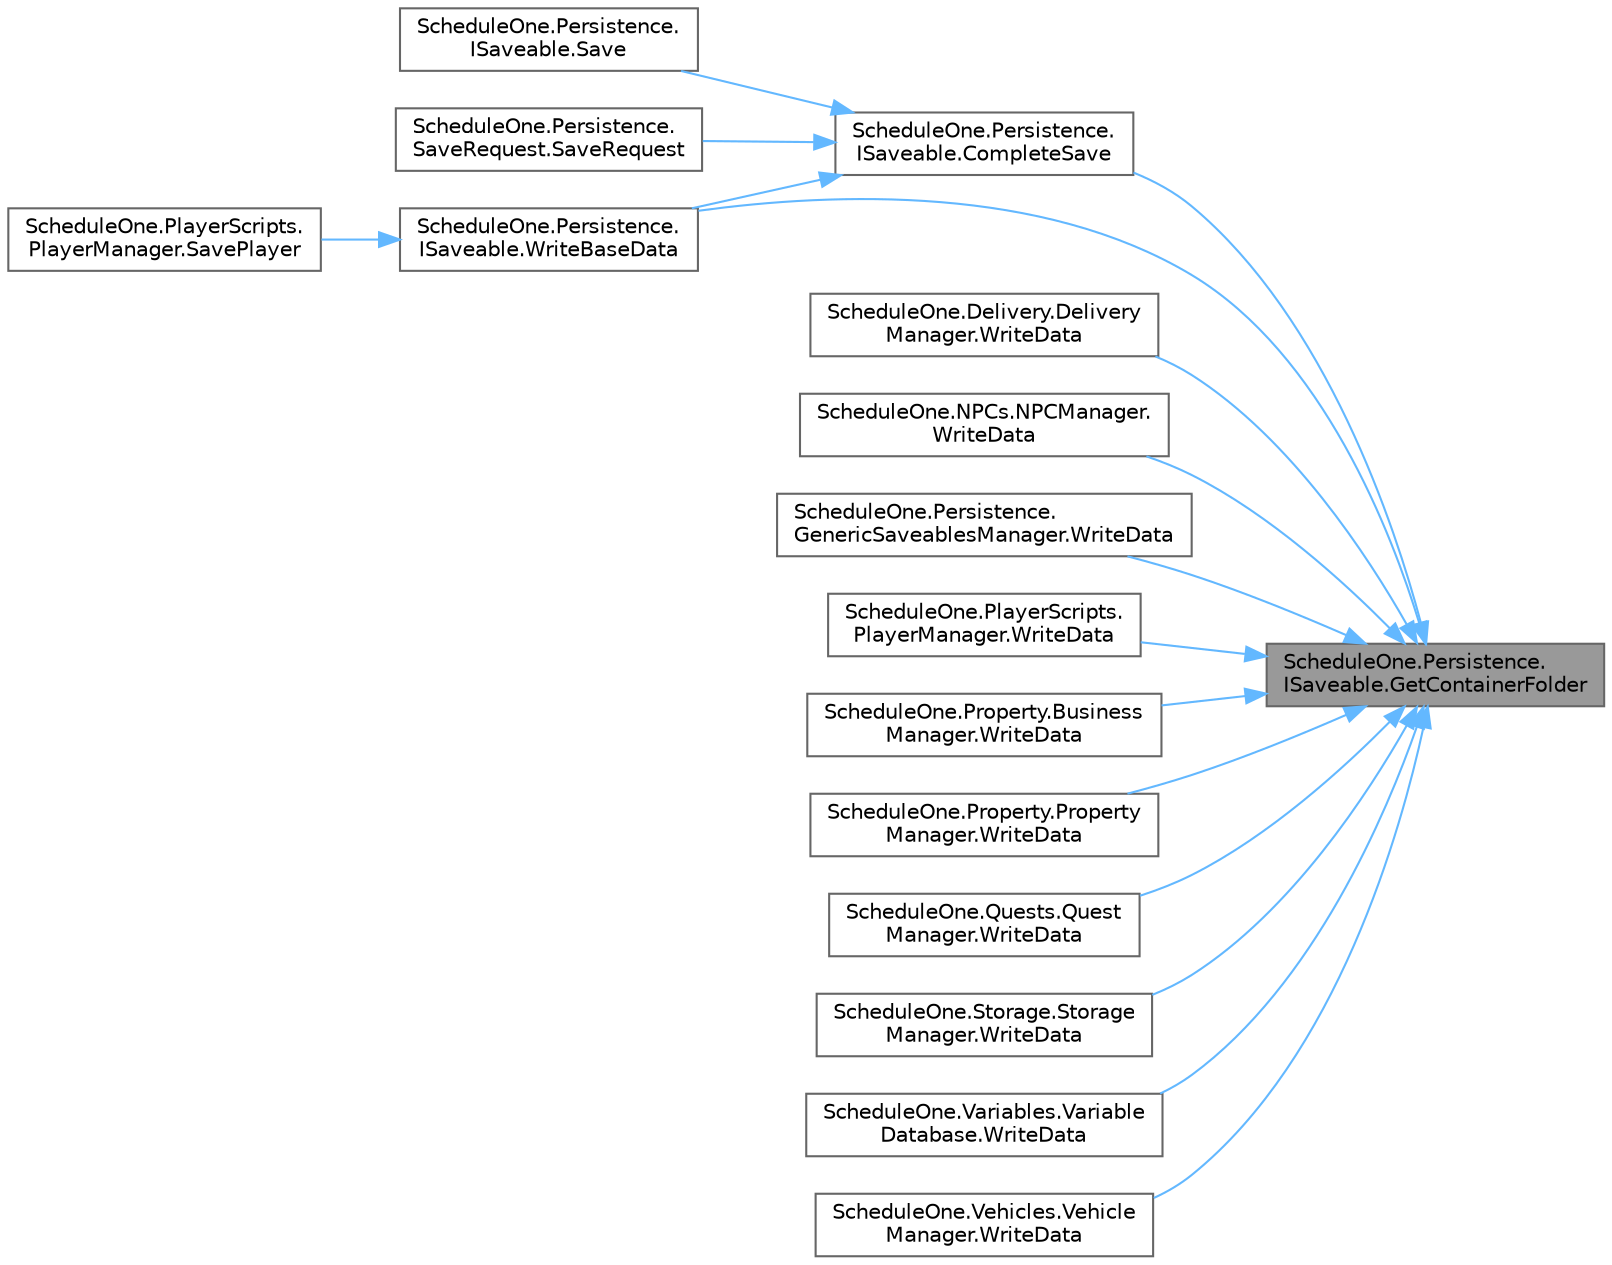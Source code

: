 digraph "ScheduleOne.Persistence.ISaveable.GetContainerFolder"
{
 // LATEX_PDF_SIZE
  bgcolor="transparent";
  edge [fontname=Helvetica,fontsize=10,labelfontname=Helvetica,labelfontsize=10];
  node [fontname=Helvetica,fontsize=10,shape=box,height=0.2,width=0.4];
  rankdir="RL";
  Node1 [id="Node000001",label="ScheduleOne.Persistence.\lISaveable.GetContainerFolder",height=0.2,width=0.4,color="gray40", fillcolor="grey60", style="filled", fontcolor="black",tooltip=" "];
  Node1 -> Node2 [id="edge1_Node000001_Node000002",dir="back",color="steelblue1",style="solid",tooltip=" "];
  Node2 [id="Node000002",label="ScheduleOne.Persistence.\lISaveable.CompleteSave",height=0.2,width=0.4,color="grey40", fillcolor="white", style="filled",URL="$interface_schedule_one_1_1_persistence_1_1_i_saveable.html#a13f05afcec92899718513c89481b3b83",tooltip=" "];
  Node2 -> Node3 [id="edge2_Node000002_Node000003",dir="back",color="steelblue1",style="solid",tooltip=" "];
  Node3 [id="Node000003",label="ScheduleOne.Persistence.\lISaveable.Save",height=0.2,width=0.4,color="grey40", fillcolor="white", style="filled",URL="$interface_schedule_one_1_1_persistence_1_1_i_saveable.html#ad43c15d50ab96027e7b2de25313bee47",tooltip=" "];
  Node2 -> Node4 [id="edge3_Node000002_Node000004",dir="back",color="steelblue1",style="solid",tooltip=" "];
  Node4 [id="Node000004",label="ScheduleOne.Persistence.\lSaveRequest.SaveRequest",height=0.2,width=0.4,color="grey40", fillcolor="white", style="filled",URL="$class_schedule_one_1_1_persistence_1_1_save_request.html#a71e83ab1795dab30b379d03600f7696b",tooltip=" "];
  Node2 -> Node5 [id="edge4_Node000002_Node000005",dir="back",color="steelblue1",style="solid",tooltip=" "];
  Node5 [id="Node000005",label="ScheduleOne.Persistence.\lISaveable.WriteBaseData",height=0.2,width=0.4,color="grey40", fillcolor="white", style="filled",URL="$interface_schedule_one_1_1_persistence_1_1_i_saveable.html#a6f1c059a9fb02bb4fb9fdf8d1990a890",tooltip=" "];
  Node5 -> Node6 [id="edge5_Node000005_Node000006",dir="back",color="steelblue1",style="solid",tooltip=" "];
  Node6 [id="Node000006",label="ScheduleOne.PlayerScripts.\lPlayerManager.SavePlayer",height=0.2,width=0.4,color="grey40", fillcolor="white", style="filled",URL="$class_schedule_one_1_1_player_scripts_1_1_player_manager.html#a62f10b0bce239a8b517329cea4d24ce4",tooltip=" "];
  Node1 -> Node5 [id="edge6_Node000001_Node000005",dir="back",color="steelblue1",style="solid",tooltip=" "];
  Node1 -> Node7 [id="edge7_Node000001_Node000007",dir="back",color="steelblue1",style="solid",tooltip=" "];
  Node7 [id="Node000007",label="ScheduleOne.Delivery.Delivery\lManager.WriteData",height=0.2,width=0.4,color="grey40", fillcolor="white", style="filled",URL="$class_schedule_one_1_1_delivery_1_1_delivery_manager.html#a4f1fe31136765236b1de9b3fd1b98d08",tooltip=" "];
  Node1 -> Node8 [id="edge8_Node000001_Node000008",dir="back",color="steelblue1",style="solid",tooltip=" "];
  Node8 [id="Node000008",label="ScheduleOne.NPCs.NPCManager.\lWriteData",height=0.2,width=0.4,color="grey40", fillcolor="white", style="filled",URL="$class_schedule_one_1_1_n_p_cs_1_1_n_p_c_manager.html#a791d1fcebb6d8b0689f2c7e820dfe968",tooltip=" "];
  Node1 -> Node9 [id="edge9_Node000001_Node000009",dir="back",color="steelblue1",style="solid",tooltip=" "];
  Node9 [id="Node000009",label="ScheduleOne.Persistence.\lGenericSaveablesManager.WriteData",height=0.2,width=0.4,color="grey40", fillcolor="white", style="filled",URL="$class_schedule_one_1_1_persistence_1_1_generic_saveables_manager.html#ae8e2ad1757b304c8a673f30e29829fc1",tooltip=" "];
  Node1 -> Node10 [id="edge10_Node000001_Node000010",dir="back",color="steelblue1",style="solid",tooltip=" "];
  Node10 [id="Node000010",label="ScheduleOne.PlayerScripts.\lPlayerManager.WriteData",height=0.2,width=0.4,color="grey40", fillcolor="white", style="filled",URL="$class_schedule_one_1_1_player_scripts_1_1_player_manager.html#abc67b304c2e3f42a98f9d6cc23ab7d41",tooltip=" "];
  Node1 -> Node11 [id="edge11_Node000001_Node000011",dir="back",color="steelblue1",style="solid",tooltip=" "];
  Node11 [id="Node000011",label="ScheduleOne.Property.Business\lManager.WriteData",height=0.2,width=0.4,color="grey40", fillcolor="white", style="filled",URL="$class_schedule_one_1_1_property_1_1_business_manager.html#a1c7d96fa9845a4e6f47642823bb6083a",tooltip=" "];
  Node1 -> Node12 [id="edge12_Node000001_Node000012",dir="back",color="steelblue1",style="solid",tooltip=" "];
  Node12 [id="Node000012",label="ScheduleOne.Property.Property\lManager.WriteData",height=0.2,width=0.4,color="grey40", fillcolor="white", style="filled",URL="$class_schedule_one_1_1_property_1_1_property_manager.html#acd1dc1c12084d3bdfa0982f66359fc0a",tooltip=" "];
  Node1 -> Node13 [id="edge13_Node000001_Node000013",dir="back",color="steelblue1",style="solid",tooltip=" "];
  Node13 [id="Node000013",label="ScheduleOne.Quests.Quest\lManager.WriteData",height=0.2,width=0.4,color="grey40", fillcolor="white", style="filled",URL="$class_schedule_one_1_1_quests_1_1_quest_manager.html#ab337c956d3334113cf9450d92b5b7ecf",tooltip=" "];
  Node1 -> Node14 [id="edge14_Node000001_Node000014",dir="back",color="steelblue1",style="solid",tooltip=" "];
  Node14 [id="Node000014",label="ScheduleOne.Storage.Storage\lManager.WriteData",height=0.2,width=0.4,color="grey40", fillcolor="white", style="filled",URL="$class_schedule_one_1_1_storage_1_1_storage_manager.html#adb5c30a25c8632f9831048e50e2755e2",tooltip=" "];
  Node1 -> Node15 [id="edge15_Node000001_Node000015",dir="back",color="steelblue1",style="solid",tooltip=" "];
  Node15 [id="Node000015",label="ScheduleOne.Variables.Variable\lDatabase.WriteData",height=0.2,width=0.4,color="grey40", fillcolor="white", style="filled",URL="$class_schedule_one_1_1_variables_1_1_variable_database.html#af02c437bb090b4d377dfd8958c2a169d",tooltip=" "];
  Node1 -> Node16 [id="edge16_Node000001_Node000016",dir="back",color="steelblue1",style="solid",tooltip=" "];
  Node16 [id="Node000016",label="ScheduleOne.Vehicles.Vehicle\lManager.WriteData",height=0.2,width=0.4,color="grey40", fillcolor="white", style="filled",URL="$class_schedule_one_1_1_vehicles_1_1_vehicle_manager.html#aa7fa7162a72565a24f5b4873cceeef41",tooltip=" "];
}
